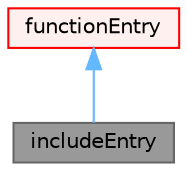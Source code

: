 digraph "includeEntry"
{
 // LATEX_PDF_SIZE
  bgcolor="transparent";
  edge [fontname=Helvetica,fontsize=10,labelfontname=Helvetica,labelfontsize=10];
  node [fontname=Helvetica,fontsize=10,shape=box,height=0.2,width=0.4];
  Node1 [id="Node000001",label="includeEntry",height=0.2,width=0.4,color="gray40", fillcolor="grey60", style="filled", fontcolor="black",tooltip="A dictionary directive for including a file, expects a single string to follow."];
  Node2 -> Node1 [id="edge1_Node000001_Node000002",dir="back",color="steelblue1",style="solid",tooltip=" "];
  Node2 [id="Node000002",label="functionEntry",height=0.2,width=0.4,color="red", fillcolor="#FFF0F0", style="filled",URL="$classFoam_1_1functionEntry.html",tooltip="A functionEntry causes entries to be added/manipulated on the specified dictionary given an input str..."];
}
